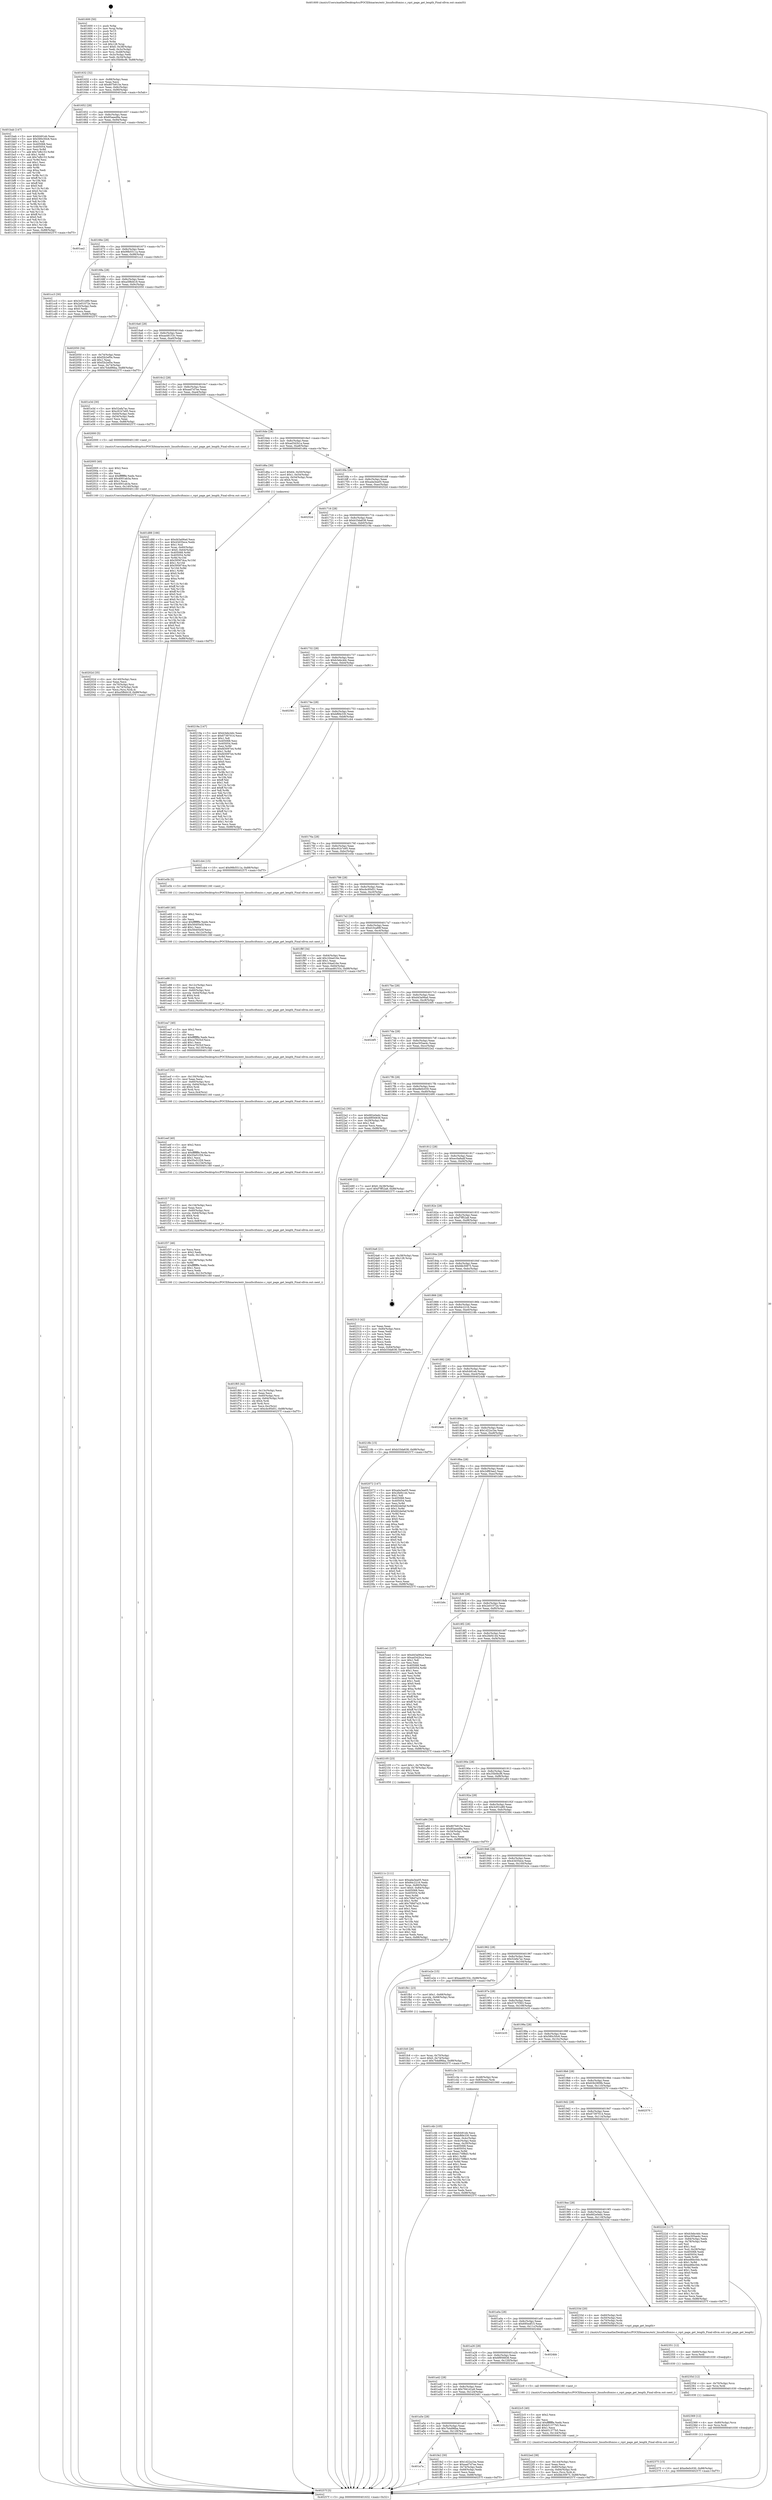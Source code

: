 digraph "0x401600" {
  label = "0x401600 (/mnt/c/Users/mathe/Desktop/tcc/POCII/binaries/extr_linuxfscifsmisc.c_rqst_page_get_length_Final-ollvm.out::main(0))"
  labelloc = "t"
  node[shape=record]

  Entry [label="",width=0.3,height=0.3,shape=circle,fillcolor=black,style=filled]
  "0x401632" [label="{
     0x401632 [32]\l
     | [instrs]\l
     &nbsp;&nbsp;0x401632 \<+6\>: mov -0x88(%rbp),%eax\l
     &nbsp;&nbsp;0x401638 \<+2\>: mov %eax,%ecx\l
     &nbsp;&nbsp;0x40163a \<+6\>: sub $0x807b915e,%ecx\l
     &nbsp;&nbsp;0x401640 \<+6\>: mov %eax,-0x8c(%rbp)\l
     &nbsp;&nbsp;0x401646 \<+6\>: mov %ecx,-0x90(%rbp)\l
     &nbsp;&nbsp;0x40164c \<+6\>: je 0000000000401bab \<main+0x5ab\>\l
  }"]
  "0x401bab" [label="{
     0x401bab [147]\l
     | [instrs]\l
     &nbsp;&nbsp;0x401bab \<+5\>: mov $0xfcb91eb,%eax\l
     &nbsp;&nbsp;0x401bb0 \<+5\>: mov $0x580c50c6,%ecx\l
     &nbsp;&nbsp;0x401bb5 \<+2\>: mov $0x1,%dl\l
     &nbsp;&nbsp;0x401bb7 \<+7\>: mov 0x405068,%esi\l
     &nbsp;&nbsp;0x401bbe \<+7\>: mov 0x405054,%edi\l
     &nbsp;&nbsp;0x401bc5 \<+3\>: mov %esi,%r8d\l
     &nbsp;&nbsp;0x401bc8 \<+7\>: add $0x7efb153,%r8d\l
     &nbsp;&nbsp;0x401bcf \<+4\>: sub $0x1,%r8d\l
     &nbsp;&nbsp;0x401bd3 \<+7\>: sub $0x7efb153,%r8d\l
     &nbsp;&nbsp;0x401bda \<+4\>: imul %r8d,%esi\l
     &nbsp;&nbsp;0x401bde \<+3\>: and $0x1,%esi\l
     &nbsp;&nbsp;0x401be1 \<+3\>: cmp $0x0,%esi\l
     &nbsp;&nbsp;0x401be4 \<+4\>: sete %r9b\l
     &nbsp;&nbsp;0x401be8 \<+3\>: cmp $0xa,%edi\l
     &nbsp;&nbsp;0x401beb \<+4\>: setl %r10b\l
     &nbsp;&nbsp;0x401bef \<+3\>: mov %r9b,%r11b\l
     &nbsp;&nbsp;0x401bf2 \<+4\>: xor $0xff,%r11b\l
     &nbsp;&nbsp;0x401bf6 \<+3\>: mov %r10b,%bl\l
     &nbsp;&nbsp;0x401bf9 \<+3\>: xor $0xff,%bl\l
     &nbsp;&nbsp;0x401bfc \<+3\>: xor $0x0,%dl\l
     &nbsp;&nbsp;0x401bff \<+3\>: mov %r11b,%r14b\l
     &nbsp;&nbsp;0x401c02 \<+4\>: and $0x0,%r14b\l
     &nbsp;&nbsp;0x401c06 \<+3\>: and %dl,%r9b\l
     &nbsp;&nbsp;0x401c09 \<+3\>: mov %bl,%r15b\l
     &nbsp;&nbsp;0x401c0c \<+4\>: and $0x0,%r15b\l
     &nbsp;&nbsp;0x401c10 \<+3\>: and %dl,%r10b\l
     &nbsp;&nbsp;0x401c13 \<+3\>: or %r9b,%r14b\l
     &nbsp;&nbsp;0x401c16 \<+3\>: or %r10b,%r15b\l
     &nbsp;&nbsp;0x401c19 \<+3\>: xor %r15b,%r14b\l
     &nbsp;&nbsp;0x401c1c \<+3\>: or %bl,%r11b\l
     &nbsp;&nbsp;0x401c1f \<+4\>: xor $0xff,%r11b\l
     &nbsp;&nbsp;0x401c23 \<+3\>: or $0x0,%dl\l
     &nbsp;&nbsp;0x401c26 \<+3\>: and %dl,%r11b\l
     &nbsp;&nbsp;0x401c29 \<+3\>: or %r11b,%r14b\l
     &nbsp;&nbsp;0x401c2c \<+4\>: test $0x1,%r14b\l
     &nbsp;&nbsp;0x401c30 \<+3\>: cmovne %ecx,%eax\l
     &nbsp;&nbsp;0x401c33 \<+6\>: mov %eax,-0x88(%rbp)\l
     &nbsp;&nbsp;0x401c39 \<+5\>: jmp 000000000040257f \<main+0xf7f\>\l
  }"]
  "0x401652" [label="{
     0x401652 [28]\l
     | [instrs]\l
     &nbsp;&nbsp;0x401652 \<+5\>: jmp 0000000000401657 \<main+0x57\>\l
     &nbsp;&nbsp;0x401657 \<+6\>: mov -0x8c(%rbp),%eax\l
     &nbsp;&nbsp;0x40165d \<+5\>: sub $0x85aeed9a,%eax\l
     &nbsp;&nbsp;0x401662 \<+6\>: mov %eax,-0x94(%rbp)\l
     &nbsp;&nbsp;0x401668 \<+6\>: je 0000000000401aa2 \<main+0x4a2\>\l
  }"]
  Exit [label="",width=0.3,height=0.3,shape=circle,fillcolor=black,style=filled,peripheries=2]
  "0x401aa2" [label="{
     0x401aa2\l
  }", style=dashed]
  "0x40166e" [label="{
     0x40166e [28]\l
     | [instrs]\l
     &nbsp;&nbsp;0x40166e \<+5\>: jmp 0000000000401673 \<main+0x73\>\l
     &nbsp;&nbsp;0x401673 \<+6\>: mov -0x8c(%rbp),%eax\l
     &nbsp;&nbsp;0x401679 \<+5\>: sub $0x99b5511a,%eax\l
     &nbsp;&nbsp;0x40167e \<+6\>: mov %eax,-0x98(%rbp)\l
     &nbsp;&nbsp;0x401684 \<+6\>: je 0000000000401cc3 \<main+0x6c3\>\l
  }"]
  "0x402375" [label="{
     0x402375 [15]\l
     | [instrs]\l
     &nbsp;&nbsp;0x402375 \<+10\>: movl $0xe9e0c030,-0x88(%rbp)\l
     &nbsp;&nbsp;0x40237f \<+5\>: jmp 000000000040257f \<main+0xf7f\>\l
  }"]
  "0x401cc3" [label="{
     0x401cc3 [30]\l
     | [instrs]\l
     &nbsp;&nbsp;0x401cc3 \<+5\>: mov $0x3cf31e89,%eax\l
     &nbsp;&nbsp;0x401cc8 \<+5\>: mov $0x2e01072e,%ecx\l
     &nbsp;&nbsp;0x401ccd \<+3\>: mov -0x30(%rbp),%edx\l
     &nbsp;&nbsp;0x401cd0 \<+3\>: cmp $0x0,%edx\l
     &nbsp;&nbsp;0x401cd3 \<+3\>: cmove %ecx,%eax\l
     &nbsp;&nbsp;0x401cd6 \<+6\>: mov %eax,-0x88(%rbp)\l
     &nbsp;&nbsp;0x401cdc \<+5\>: jmp 000000000040257f \<main+0xf7f\>\l
  }"]
  "0x40168a" [label="{
     0x40168a [28]\l
     | [instrs]\l
     &nbsp;&nbsp;0x40168a \<+5\>: jmp 000000000040168f \<main+0x8f\>\l
     &nbsp;&nbsp;0x40168f \<+6\>: mov -0x8c(%rbp),%eax\l
     &nbsp;&nbsp;0x401695 \<+5\>: sub $0xa5f8d418,%eax\l
     &nbsp;&nbsp;0x40169a \<+6\>: mov %eax,-0x9c(%rbp)\l
     &nbsp;&nbsp;0x4016a0 \<+6\>: je 0000000000402050 \<main+0xa50\>\l
  }"]
  "0x402369" [label="{
     0x402369 [12]\l
     | [instrs]\l
     &nbsp;&nbsp;0x402369 \<+4\>: mov -0x80(%rbp),%rcx\l
     &nbsp;&nbsp;0x40236d \<+3\>: mov %rcx,%rdi\l
     &nbsp;&nbsp;0x402370 \<+5\>: call 0000000000401030 \<free@plt\>\l
     | [calls]\l
     &nbsp;&nbsp;0x401030 \{1\} (unknown)\l
  }"]
  "0x402050" [label="{
     0x402050 [34]\l
     | [instrs]\l
     &nbsp;&nbsp;0x402050 \<+3\>: mov -0x74(%rbp),%eax\l
     &nbsp;&nbsp;0x402053 \<+5\>: sub $0xf2b2ef5e,%eax\l
     &nbsp;&nbsp;0x402058 \<+3\>: add $0x1,%eax\l
     &nbsp;&nbsp;0x40205b \<+5\>: add $0xf2b2ef5e,%eax\l
     &nbsp;&nbsp;0x402060 \<+3\>: mov %eax,-0x74(%rbp)\l
     &nbsp;&nbsp;0x402063 \<+10\>: movl $0x7b4d96ba,-0x88(%rbp)\l
     &nbsp;&nbsp;0x40206d \<+5\>: jmp 000000000040257f \<main+0xf7f\>\l
  }"]
  "0x4016a6" [label="{
     0x4016a6 [28]\l
     | [instrs]\l
     &nbsp;&nbsp;0x4016a6 \<+5\>: jmp 00000000004016ab \<main+0xab\>\l
     &nbsp;&nbsp;0x4016ab \<+6\>: mov -0x8c(%rbp),%eax\l
     &nbsp;&nbsp;0x4016b1 \<+5\>: sub $0xaa48153c,%eax\l
     &nbsp;&nbsp;0x4016b6 \<+6\>: mov %eax,-0xa0(%rbp)\l
     &nbsp;&nbsp;0x4016bc \<+6\>: je 0000000000401e3d \<main+0x83d\>\l
  }"]
  "0x40235d" [label="{
     0x40235d [12]\l
     | [instrs]\l
     &nbsp;&nbsp;0x40235d \<+4\>: mov -0x70(%rbp),%rcx\l
     &nbsp;&nbsp;0x402361 \<+3\>: mov %rcx,%rdi\l
     &nbsp;&nbsp;0x402364 \<+5\>: call 0000000000401030 \<free@plt\>\l
     | [calls]\l
     &nbsp;&nbsp;0x401030 \{1\} (unknown)\l
  }"]
  "0x401e3d" [label="{
     0x401e3d [30]\l
     | [instrs]\l
     &nbsp;&nbsp;0x401e3d \<+5\>: mov $0x52efa7ac,%eax\l
     &nbsp;&nbsp;0x401e42 \<+5\>: mov $0xc91b7e95,%ecx\l
     &nbsp;&nbsp;0x401e47 \<+3\>: mov -0x64(%rbp),%edx\l
     &nbsp;&nbsp;0x401e4a \<+3\>: cmp -0x54(%rbp),%edx\l
     &nbsp;&nbsp;0x401e4d \<+3\>: cmovl %ecx,%eax\l
     &nbsp;&nbsp;0x401e50 \<+6\>: mov %eax,-0x88(%rbp)\l
     &nbsp;&nbsp;0x401e56 \<+5\>: jmp 000000000040257f \<main+0xf7f\>\l
  }"]
  "0x4016c2" [label="{
     0x4016c2 [28]\l
     | [instrs]\l
     &nbsp;&nbsp;0x4016c2 \<+5\>: jmp 00000000004016c7 \<main+0xc7\>\l
     &nbsp;&nbsp;0x4016c7 \<+6\>: mov -0x8c(%rbp),%eax\l
     &nbsp;&nbsp;0x4016cd \<+5\>: sub $0xaad7d7ee,%eax\l
     &nbsp;&nbsp;0x4016d2 \<+6\>: mov %eax,-0xa4(%rbp)\l
     &nbsp;&nbsp;0x4016d8 \<+6\>: je 0000000000402000 \<main+0xa00\>\l
  }"]
  "0x402351" [label="{
     0x402351 [12]\l
     | [instrs]\l
     &nbsp;&nbsp;0x402351 \<+4\>: mov -0x60(%rbp),%rcx\l
     &nbsp;&nbsp;0x402355 \<+3\>: mov %rcx,%rdi\l
     &nbsp;&nbsp;0x402358 \<+5\>: call 0000000000401030 \<free@plt\>\l
     | [calls]\l
     &nbsp;&nbsp;0x401030 \{1\} (unknown)\l
  }"]
  "0x402000" [label="{
     0x402000 [5]\l
     | [instrs]\l
     &nbsp;&nbsp;0x402000 \<+5\>: call 0000000000401160 \<next_i\>\l
     | [calls]\l
     &nbsp;&nbsp;0x401160 \{1\} (/mnt/c/Users/mathe/Desktop/tcc/POCII/binaries/extr_linuxfscifsmisc.c_rqst_page_get_length_Final-ollvm.out::next_i)\l
  }"]
  "0x4016de" [label="{
     0x4016de [28]\l
     | [instrs]\l
     &nbsp;&nbsp;0x4016de \<+5\>: jmp 00000000004016e3 \<main+0xe3\>\l
     &nbsp;&nbsp;0x4016e3 \<+6\>: mov -0x8c(%rbp),%eax\l
     &nbsp;&nbsp;0x4016e9 \<+5\>: sub $0xad342b1a,%eax\l
     &nbsp;&nbsp;0x4016ee \<+6\>: mov %eax,-0xa8(%rbp)\l
     &nbsp;&nbsp;0x4016f4 \<+6\>: je 0000000000401d6a \<main+0x76a\>\l
  }"]
  "0x4022ed" [label="{
     0x4022ed [38]\l
     | [instrs]\l
     &nbsp;&nbsp;0x4022ed \<+6\>: mov -0x144(%rbp),%ecx\l
     &nbsp;&nbsp;0x4022f3 \<+3\>: imul %eax,%ecx\l
     &nbsp;&nbsp;0x4022f6 \<+4\>: mov -0x80(%rbp),%rsi\l
     &nbsp;&nbsp;0x4022fa \<+7\>: movslq -0x84(%rbp),%rdi\l
     &nbsp;&nbsp;0x402301 \<+3\>: mov %ecx,(%rsi,%rdi,4)\l
     &nbsp;&nbsp;0x402304 \<+10\>: movl $0xfdb30875,-0x88(%rbp)\l
     &nbsp;&nbsp;0x40230e \<+5\>: jmp 000000000040257f \<main+0xf7f\>\l
  }"]
  "0x401d6a" [label="{
     0x401d6a [30]\l
     | [instrs]\l
     &nbsp;&nbsp;0x401d6a \<+7\>: movl $0x64,-0x50(%rbp)\l
     &nbsp;&nbsp;0x401d71 \<+7\>: movl $0x1,-0x54(%rbp)\l
     &nbsp;&nbsp;0x401d78 \<+4\>: movslq -0x54(%rbp),%rax\l
     &nbsp;&nbsp;0x401d7c \<+4\>: shl $0x4,%rax\l
     &nbsp;&nbsp;0x401d80 \<+3\>: mov %rax,%rdi\l
     &nbsp;&nbsp;0x401d83 \<+5\>: call 0000000000401050 \<malloc@plt\>\l
     | [calls]\l
     &nbsp;&nbsp;0x401050 \{1\} (unknown)\l
  }"]
  "0x4016fa" [label="{
     0x4016fa [28]\l
     | [instrs]\l
     &nbsp;&nbsp;0x4016fa \<+5\>: jmp 00000000004016ff \<main+0xff\>\l
     &nbsp;&nbsp;0x4016ff \<+6\>: mov -0x8c(%rbp),%eax\l
     &nbsp;&nbsp;0x401705 \<+5\>: sub $0xada3ea05,%eax\l
     &nbsp;&nbsp;0x40170a \<+6\>: mov %eax,-0xac(%rbp)\l
     &nbsp;&nbsp;0x401710 \<+6\>: je 000000000040252d \<main+0xf2d\>\l
  }"]
  "0x4022c5" [label="{
     0x4022c5 [40]\l
     | [instrs]\l
     &nbsp;&nbsp;0x4022c5 \<+5\>: mov $0x2,%ecx\l
     &nbsp;&nbsp;0x4022ca \<+1\>: cltd\l
     &nbsp;&nbsp;0x4022cb \<+2\>: idiv %ecx\l
     &nbsp;&nbsp;0x4022cd \<+6\>: imul $0xfffffffe,%edx,%ecx\l
     &nbsp;&nbsp;0x4022d3 \<+6\>: add $0xb51377b5,%ecx\l
     &nbsp;&nbsp;0x4022d9 \<+3\>: add $0x1,%ecx\l
     &nbsp;&nbsp;0x4022dc \<+6\>: sub $0xb51377b5,%ecx\l
     &nbsp;&nbsp;0x4022e2 \<+6\>: mov %ecx,-0x144(%rbp)\l
     &nbsp;&nbsp;0x4022e8 \<+5\>: call 0000000000401160 \<next_i\>\l
     | [calls]\l
     &nbsp;&nbsp;0x401160 \{1\} (/mnt/c/Users/mathe/Desktop/tcc/POCII/binaries/extr_linuxfscifsmisc.c_rqst_page_get_length_Final-ollvm.out::next_i)\l
  }"]
  "0x40252d" [label="{
     0x40252d\l
  }", style=dashed]
  "0x401716" [label="{
     0x401716 [28]\l
     | [instrs]\l
     &nbsp;&nbsp;0x401716 \<+5\>: jmp 000000000040171b \<main+0x11b\>\l
     &nbsp;&nbsp;0x40171b \<+6\>: mov -0x8c(%rbp),%eax\l
     &nbsp;&nbsp;0x401721 \<+5\>: sub $0xb33da638,%eax\l
     &nbsp;&nbsp;0x401726 \<+6\>: mov %eax,-0xb0(%rbp)\l
     &nbsp;&nbsp;0x40172c \<+6\>: je 000000000040219a \<main+0xb9a\>\l
  }"]
  "0x40211c" [label="{
     0x40211c [111]\l
     | [instrs]\l
     &nbsp;&nbsp;0x40211c \<+5\>: mov $0xada3ea05,%ecx\l
     &nbsp;&nbsp;0x402121 \<+5\>: mov $0x84c2216,%edx\l
     &nbsp;&nbsp;0x402126 \<+4\>: mov %rax,-0x80(%rbp)\l
     &nbsp;&nbsp;0x40212a \<+10\>: movl $0x0,-0x84(%rbp)\l
     &nbsp;&nbsp;0x402134 \<+7\>: mov 0x405068,%esi\l
     &nbsp;&nbsp;0x40213b \<+8\>: mov 0x405054,%r8d\l
     &nbsp;&nbsp;0x402143 \<+3\>: mov %esi,%r9d\l
     &nbsp;&nbsp;0x402146 \<+7\>: sub $0x768d7a25,%r9d\l
     &nbsp;&nbsp;0x40214d \<+4\>: sub $0x1,%r9d\l
     &nbsp;&nbsp;0x402151 \<+7\>: add $0x768d7a25,%r9d\l
     &nbsp;&nbsp;0x402158 \<+4\>: imul %r9d,%esi\l
     &nbsp;&nbsp;0x40215c \<+3\>: and $0x1,%esi\l
     &nbsp;&nbsp;0x40215f \<+3\>: cmp $0x0,%esi\l
     &nbsp;&nbsp;0x402162 \<+4\>: sete %r10b\l
     &nbsp;&nbsp;0x402166 \<+4\>: cmp $0xa,%r8d\l
     &nbsp;&nbsp;0x40216a \<+4\>: setl %r11b\l
     &nbsp;&nbsp;0x40216e \<+3\>: mov %r10b,%bl\l
     &nbsp;&nbsp;0x402171 \<+3\>: and %r11b,%bl\l
     &nbsp;&nbsp;0x402174 \<+3\>: xor %r11b,%r10b\l
     &nbsp;&nbsp;0x402177 \<+3\>: or %r10b,%bl\l
     &nbsp;&nbsp;0x40217a \<+3\>: test $0x1,%bl\l
     &nbsp;&nbsp;0x40217d \<+3\>: cmovne %edx,%ecx\l
     &nbsp;&nbsp;0x402180 \<+6\>: mov %ecx,-0x88(%rbp)\l
     &nbsp;&nbsp;0x402186 \<+5\>: jmp 000000000040257f \<main+0xf7f\>\l
  }"]
  "0x40219a" [label="{
     0x40219a [147]\l
     | [instrs]\l
     &nbsp;&nbsp;0x40219a \<+5\>: mov $0xb3ebc4dc,%eax\l
     &nbsp;&nbsp;0x40219f \<+5\>: mov $0x67397014,%ecx\l
     &nbsp;&nbsp;0x4021a4 \<+2\>: mov $0x1,%dl\l
     &nbsp;&nbsp;0x4021a6 \<+7\>: mov 0x405068,%esi\l
     &nbsp;&nbsp;0x4021ad \<+7\>: mov 0x405054,%edi\l
     &nbsp;&nbsp;0x4021b4 \<+3\>: mov %esi,%r8d\l
     &nbsp;&nbsp;0x4021b7 \<+7\>: sub $0xfd3097e4,%r8d\l
     &nbsp;&nbsp;0x4021be \<+4\>: sub $0x1,%r8d\l
     &nbsp;&nbsp;0x4021c2 \<+7\>: add $0xfd3097e4,%r8d\l
     &nbsp;&nbsp;0x4021c9 \<+4\>: imul %r8d,%esi\l
     &nbsp;&nbsp;0x4021cd \<+3\>: and $0x1,%esi\l
     &nbsp;&nbsp;0x4021d0 \<+3\>: cmp $0x0,%esi\l
     &nbsp;&nbsp;0x4021d3 \<+4\>: sete %r9b\l
     &nbsp;&nbsp;0x4021d7 \<+3\>: cmp $0xa,%edi\l
     &nbsp;&nbsp;0x4021da \<+4\>: setl %r10b\l
     &nbsp;&nbsp;0x4021de \<+3\>: mov %r9b,%r11b\l
     &nbsp;&nbsp;0x4021e1 \<+4\>: xor $0xff,%r11b\l
     &nbsp;&nbsp;0x4021e5 \<+3\>: mov %r10b,%bl\l
     &nbsp;&nbsp;0x4021e8 \<+3\>: xor $0xff,%bl\l
     &nbsp;&nbsp;0x4021eb \<+3\>: xor $0x1,%dl\l
     &nbsp;&nbsp;0x4021ee \<+3\>: mov %r11b,%r14b\l
     &nbsp;&nbsp;0x4021f1 \<+4\>: and $0xff,%r14b\l
     &nbsp;&nbsp;0x4021f5 \<+3\>: and %dl,%r9b\l
     &nbsp;&nbsp;0x4021f8 \<+3\>: mov %bl,%r15b\l
     &nbsp;&nbsp;0x4021fb \<+4\>: and $0xff,%r15b\l
     &nbsp;&nbsp;0x4021ff \<+3\>: and %dl,%r10b\l
     &nbsp;&nbsp;0x402202 \<+3\>: or %r9b,%r14b\l
     &nbsp;&nbsp;0x402205 \<+3\>: or %r10b,%r15b\l
     &nbsp;&nbsp;0x402208 \<+3\>: xor %r15b,%r14b\l
     &nbsp;&nbsp;0x40220b \<+3\>: or %bl,%r11b\l
     &nbsp;&nbsp;0x40220e \<+4\>: xor $0xff,%r11b\l
     &nbsp;&nbsp;0x402212 \<+3\>: or $0x1,%dl\l
     &nbsp;&nbsp;0x402215 \<+3\>: and %dl,%r11b\l
     &nbsp;&nbsp;0x402218 \<+3\>: or %r11b,%r14b\l
     &nbsp;&nbsp;0x40221b \<+4\>: test $0x1,%r14b\l
     &nbsp;&nbsp;0x40221f \<+3\>: cmovne %ecx,%eax\l
     &nbsp;&nbsp;0x402222 \<+6\>: mov %eax,-0x88(%rbp)\l
     &nbsp;&nbsp;0x402228 \<+5\>: jmp 000000000040257f \<main+0xf7f\>\l
  }"]
  "0x401732" [label="{
     0x401732 [28]\l
     | [instrs]\l
     &nbsp;&nbsp;0x401732 \<+5\>: jmp 0000000000401737 \<main+0x137\>\l
     &nbsp;&nbsp;0x401737 \<+6\>: mov -0x8c(%rbp),%eax\l
     &nbsp;&nbsp;0x40173d \<+5\>: sub $0xb3ebc4dc,%eax\l
     &nbsp;&nbsp;0x401742 \<+6\>: mov %eax,-0xb4(%rbp)\l
     &nbsp;&nbsp;0x401748 \<+6\>: je 0000000000402561 \<main+0xf61\>\l
  }"]
  "0x40202d" [label="{
     0x40202d [35]\l
     | [instrs]\l
     &nbsp;&nbsp;0x40202d \<+6\>: mov -0x140(%rbp),%ecx\l
     &nbsp;&nbsp;0x402033 \<+3\>: imul %eax,%ecx\l
     &nbsp;&nbsp;0x402036 \<+4\>: mov -0x70(%rbp),%rsi\l
     &nbsp;&nbsp;0x40203a \<+4\>: movslq -0x74(%rbp),%rdi\l
     &nbsp;&nbsp;0x40203e \<+3\>: mov %ecx,(%rsi,%rdi,4)\l
     &nbsp;&nbsp;0x402041 \<+10\>: movl $0xa5f8d418,-0x88(%rbp)\l
     &nbsp;&nbsp;0x40204b \<+5\>: jmp 000000000040257f \<main+0xf7f\>\l
  }"]
  "0x402561" [label="{
     0x402561\l
  }", style=dashed]
  "0x40174e" [label="{
     0x40174e [28]\l
     | [instrs]\l
     &nbsp;&nbsp;0x40174e \<+5\>: jmp 0000000000401753 \<main+0x153\>\l
     &nbsp;&nbsp;0x401753 \<+6\>: mov -0x8c(%rbp),%eax\l
     &nbsp;&nbsp;0x401759 \<+5\>: sub $0xbf6fe330,%eax\l
     &nbsp;&nbsp;0x40175e \<+6\>: mov %eax,-0xb8(%rbp)\l
     &nbsp;&nbsp;0x401764 \<+6\>: je 0000000000401cb4 \<main+0x6b4\>\l
  }"]
  "0x402005" [label="{
     0x402005 [40]\l
     | [instrs]\l
     &nbsp;&nbsp;0x402005 \<+5\>: mov $0x2,%ecx\l
     &nbsp;&nbsp;0x40200a \<+1\>: cltd\l
     &nbsp;&nbsp;0x40200b \<+2\>: idiv %ecx\l
     &nbsp;&nbsp;0x40200d \<+6\>: imul $0xfffffffe,%edx,%ecx\l
     &nbsp;&nbsp;0x402013 \<+6\>: add $0x4001ab3a,%ecx\l
     &nbsp;&nbsp;0x402019 \<+3\>: add $0x1,%ecx\l
     &nbsp;&nbsp;0x40201c \<+6\>: sub $0x4001ab3a,%ecx\l
     &nbsp;&nbsp;0x402022 \<+6\>: mov %ecx,-0x140(%rbp)\l
     &nbsp;&nbsp;0x402028 \<+5\>: call 0000000000401160 \<next_i\>\l
     | [calls]\l
     &nbsp;&nbsp;0x401160 \{1\} (/mnt/c/Users/mathe/Desktop/tcc/POCII/binaries/extr_linuxfscifsmisc.c_rqst_page_get_length_Final-ollvm.out::next_i)\l
  }"]
  "0x401cb4" [label="{
     0x401cb4 [15]\l
     | [instrs]\l
     &nbsp;&nbsp;0x401cb4 \<+10\>: movl $0x99b5511a,-0x88(%rbp)\l
     &nbsp;&nbsp;0x401cbe \<+5\>: jmp 000000000040257f \<main+0xf7f\>\l
  }"]
  "0x40176a" [label="{
     0x40176a [28]\l
     | [instrs]\l
     &nbsp;&nbsp;0x40176a \<+5\>: jmp 000000000040176f \<main+0x16f\>\l
     &nbsp;&nbsp;0x40176f \<+6\>: mov -0x8c(%rbp),%eax\l
     &nbsp;&nbsp;0x401775 \<+5\>: sub $0xc91b7e95,%eax\l
     &nbsp;&nbsp;0x40177a \<+6\>: mov %eax,-0xbc(%rbp)\l
     &nbsp;&nbsp;0x401780 \<+6\>: je 0000000000401e5b \<main+0x85b\>\l
  }"]
  "0x401a7a" [label="{
     0x401a7a\l
  }", style=dashed]
  "0x401e5b" [label="{
     0x401e5b [5]\l
     | [instrs]\l
     &nbsp;&nbsp;0x401e5b \<+5\>: call 0000000000401160 \<next_i\>\l
     | [calls]\l
     &nbsp;&nbsp;0x401160 \{1\} (/mnt/c/Users/mathe/Desktop/tcc/POCII/binaries/extr_linuxfscifsmisc.c_rqst_page_get_length_Final-ollvm.out::next_i)\l
  }"]
  "0x401786" [label="{
     0x401786 [28]\l
     | [instrs]\l
     &nbsp;&nbsp;0x401786 \<+5\>: jmp 000000000040178b \<main+0x18b\>\l
     &nbsp;&nbsp;0x40178b \<+6\>: mov -0x8c(%rbp),%eax\l
     &nbsp;&nbsp;0x401791 \<+5\>: sub $0xcbc95d51,%eax\l
     &nbsp;&nbsp;0x401796 \<+6\>: mov %eax,-0xc0(%rbp)\l
     &nbsp;&nbsp;0x40179c \<+6\>: je 0000000000401f8f \<main+0x98f\>\l
  }"]
  "0x401fe2" [label="{
     0x401fe2 [30]\l
     | [instrs]\l
     &nbsp;&nbsp;0x401fe2 \<+5\>: mov $0x1d22a1ba,%eax\l
     &nbsp;&nbsp;0x401fe7 \<+5\>: mov $0xaad7d7ee,%ecx\l
     &nbsp;&nbsp;0x401fec \<+3\>: mov -0x74(%rbp),%edx\l
     &nbsp;&nbsp;0x401fef \<+3\>: cmp -0x68(%rbp),%edx\l
     &nbsp;&nbsp;0x401ff2 \<+3\>: cmovl %ecx,%eax\l
     &nbsp;&nbsp;0x401ff5 \<+6\>: mov %eax,-0x88(%rbp)\l
     &nbsp;&nbsp;0x401ffb \<+5\>: jmp 000000000040257f \<main+0xf7f\>\l
  }"]
  "0x401f8f" [label="{
     0x401f8f [34]\l
     | [instrs]\l
     &nbsp;&nbsp;0x401f8f \<+3\>: mov -0x64(%rbp),%eax\l
     &nbsp;&nbsp;0x401f92 \<+5\>: add $0x164ad16e,%eax\l
     &nbsp;&nbsp;0x401f97 \<+3\>: add $0x1,%eax\l
     &nbsp;&nbsp;0x401f9a \<+5\>: sub $0x164ad16e,%eax\l
     &nbsp;&nbsp;0x401f9f \<+3\>: mov %eax,-0x64(%rbp)\l
     &nbsp;&nbsp;0x401fa2 \<+10\>: movl $0xaa48153c,-0x88(%rbp)\l
     &nbsp;&nbsp;0x401fac \<+5\>: jmp 000000000040257f \<main+0xf7f\>\l
  }"]
  "0x4017a2" [label="{
     0x4017a2 [28]\l
     | [instrs]\l
     &nbsp;&nbsp;0x4017a2 \<+5\>: jmp 00000000004017a7 \<main+0x1a7\>\l
     &nbsp;&nbsp;0x4017a7 \<+6\>: mov -0x8c(%rbp),%eax\l
     &nbsp;&nbsp;0x4017ad \<+5\>: sub $0xd1fca89f,%eax\l
     &nbsp;&nbsp;0x4017b2 \<+6\>: mov %eax,-0xc4(%rbp)\l
     &nbsp;&nbsp;0x4017b8 \<+6\>: je 0000000000402393 \<main+0xd93\>\l
  }"]
  "0x401a5e" [label="{
     0x401a5e [28]\l
     | [instrs]\l
     &nbsp;&nbsp;0x401a5e \<+5\>: jmp 0000000000401a63 \<main+0x463\>\l
     &nbsp;&nbsp;0x401a63 \<+6\>: mov -0x8c(%rbp),%eax\l
     &nbsp;&nbsp;0x401a69 \<+5\>: sub $0x7b4d96ba,%eax\l
     &nbsp;&nbsp;0x401a6e \<+6\>: mov %eax,-0x128(%rbp)\l
     &nbsp;&nbsp;0x401a74 \<+6\>: je 0000000000401fe2 \<main+0x9e2\>\l
  }"]
  "0x402393" [label="{
     0x402393\l
  }", style=dashed]
  "0x4017be" [label="{
     0x4017be [28]\l
     | [instrs]\l
     &nbsp;&nbsp;0x4017be \<+5\>: jmp 00000000004017c3 \<main+0x1c3\>\l
     &nbsp;&nbsp;0x4017c3 \<+6\>: mov -0x8c(%rbp),%eax\l
     &nbsp;&nbsp;0x4017c9 \<+5\>: sub $0xd43a06ad,%eax\l
     &nbsp;&nbsp;0x4017ce \<+6\>: mov %eax,-0xc8(%rbp)\l
     &nbsp;&nbsp;0x4017d4 \<+6\>: je 00000000004024f5 \<main+0xef5\>\l
  }"]
  "0x402481" [label="{
     0x402481\l
  }", style=dashed]
  "0x4024f5" [label="{
     0x4024f5\l
  }", style=dashed]
  "0x4017da" [label="{
     0x4017da [28]\l
     | [instrs]\l
     &nbsp;&nbsp;0x4017da \<+5\>: jmp 00000000004017df \<main+0x1df\>\l
     &nbsp;&nbsp;0x4017df \<+6\>: mov -0x8c(%rbp),%eax\l
     &nbsp;&nbsp;0x4017e5 \<+5\>: sub $0xe305ae4c,%eax\l
     &nbsp;&nbsp;0x4017ea \<+6\>: mov %eax,-0xcc(%rbp)\l
     &nbsp;&nbsp;0x4017f0 \<+6\>: je 00000000004022a2 \<main+0xca2\>\l
  }"]
  "0x401a42" [label="{
     0x401a42 [28]\l
     | [instrs]\l
     &nbsp;&nbsp;0x401a42 \<+5\>: jmp 0000000000401a47 \<main+0x447\>\l
     &nbsp;&nbsp;0x401a47 \<+6\>: mov -0x8c(%rbp),%eax\l
     &nbsp;&nbsp;0x401a4d \<+5\>: sub $0x7941d1a9,%eax\l
     &nbsp;&nbsp;0x401a52 \<+6\>: mov %eax,-0x124(%rbp)\l
     &nbsp;&nbsp;0x401a58 \<+6\>: je 0000000000402481 \<main+0xe81\>\l
  }"]
  "0x4022a2" [label="{
     0x4022a2 [30]\l
     | [instrs]\l
     &nbsp;&nbsp;0x4022a2 \<+5\>: mov $0x682e0edc,%eax\l
     &nbsp;&nbsp;0x4022a7 \<+5\>: mov $0x6f956838,%ecx\l
     &nbsp;&nbsp;0x4022ac \<+3\>: mov -0x29(%rbp),%dl\l
     &nbsp;&nbsp;0x4022af \<+3\>: test $0x1,%dl\l
     &nbsp;&nbsp;0x4022b2 \<+3\>: cmovne %ecx,%eax\l
     &nbsp;&nbsp;0x4022b5 \<+6\>: mov %eax,-0x88(%rbp)\l
     &nbsp;&nbsp;0x4022bb \<+5\>: jmp 000000000040257f \<main+0xf7f\>\l
  }"]
  "0x4017f6" [label="{
     0x4017f6 [28]\l
     | [instrs]\l
     &nbsp;&nbsp;0x4017f6 \<+5\>: jmp 00000000004017fb \<main+0x1fb\>\l
     &nbsp;&nbsp;0x4017fb \<+6\>: mov -0x8c(%rbp),%eax\l
     &nbsp;&nbsp;0x401801 \<+5\>: sub $0xe9e0c030,%eax\l
     &nbsp;&nbsp;0x401806 \<+6\>: mov %eax,-0xd0(%rbp)\l
     &nbsp;&nbsp;0x40180c \<+6\>: je 0000000000402490 \<main+0xe90\>\l
  }"]
  "0x4022c0" [label="{
     0x4022c0 [5]\l
     | [instrs]\l
     &nbsp;&nbsp;0x4022c0 \<+5\>: call 0000000000401160 \<next_i\>\l
     | [calls]\l
     &nbsp;&nbsp;0x401160 \{1\} (/mnt/c/Users/mathe/Desktop/tcc/POCII/binaries/extr_linuxfscifsmisc.c_rqst_page_get_length_Final-ollvm.out::next_i)\l
  }"]
  "0x402490" [label="{
     0x402490 [22]\l
     | [instrs]\l
     &nbsp;&nbsp;0x402490 \<+7\>: movl $0x0,-0x38(%rbp)\l
     &nbsp;&nbsp;0x402497 \<+10\>: movl $0xf7ff52a8,-0x88(%rbp)\l
     &nbsp;&nbsp;0x4024a1 \<+5\>: jmp 000000000040257f \<main+0xf7f\>\l
  }"]
  "0x401812" [label="{
     0x401812 [28]\l
     | [instrs]\l
     &nbsp;&nbsp;0x401812 \<+5\>: jmp 0000000000401817 \<main+0x217\>\l
     &nbsp;&nbsp;0x401817 \<+6\>: mov -0x8c(%rbp),%eax\l
     &nbsp;&nbsp;0x40181d \<+5\>: sub $0xec0a8adf,%eax\l
     &nbsp;&nbsp;0x401822 \<+6\>: mov %eax,-0xd4(%rbp)\l
     &nbsp;&nbsp;0x401828 \<+6\>: je 00000000004023e9 \<main+0xde9\>\l
  }"]
  "0x401a26" [label="{
     0x401a26 [28]\l
     | [instrs]\l
     &nbsp;&nbsp;0x401a26 \<+5\>: jmp 0000000000401a2b \<main+0x42b\>\l
     &nbsp;&nbsp;0x401a2b \<+6\>: mov -0x8c(%rbp),%eax\l
     &nbsp;&nbsp;0x401a31 \<+5\>: sub $0x6f956838,%eax\l
     &nbsp;&nbsp;0x401a36 \<+6\>: mov %eax,-0x120(%rbp)\l
     &nbsp;&nbsp;0x401a3c \<+6\>: je 00000000004022c0 \<main+0xcc0\>\l
  }"]
  "0x4023e9" [label="{
     0x4023e9\l
  }", style=dashed]
  "0x40182e" [label="{
     0x40182e [28]\l
     | [instrs]\l
     &nbsp;&nbsp;0x40182e \<+5\>: jmp 0000000000401833 \<main+0x233\>\l
     &nbsp;&nbsp;0x401833 \<+6\>: mov -0x8c(%rbp),%eax\l
     &nbsp;&nbsp;0x401839 \<+5\>: sub $0xf7ff52a8,%eax\l
     &nbsp;&nbsp;0x40183e \<+6\>: mov %eax,-0xd8(%rbp)\l
     &nbsp;&nbsp;0x401844 \<+6\>: je 00000000004024a6 \<main+0xea6\>\l
  }"]
  "0x4024bb" [label="{
     0x4024bb\l
  }", style=dashed]
  "0x4024a6" [label="{
     0x4024a6 [21]\l
     | [instrs]\l
     &nbsp;&nbsp;0x4024a6 \<+3\>: mov -0x38(%rbp),%eax\l
     &nbsp;&nbsp;0x4024a9 \<+7\>: add $0x128,%rsp\l
     &nbsp;&nbsp;0x4024b0 \<+1\>: pop %rbx\l
     &nbsp;&nbsp;0x4024b1 \<+2\>: pop %r12\l
     &nbsp;&nbsp;0x4024b3 \<+2\>: pop %r13\l
     &nbsp;&nbsp;0x4024b5 \<+2\>: pop %r14\l
     &nbsp;&nbsp;0x4024b7 \<+2\>: pop %r15\l
     &nbsp;&nbsp;0x4024b9 \<+1\>: pop %rbp\l
     &nbsp;&nbsp;0x4024ba \<+1\>: ret\l
  }"]
  "0x40184a" [label="{
     0x40184a [28]\l
     | [instrs]\l
     &nbsp;&nbsp;0x40184a \<+5\>: jmp 000000000040184f \<main+0x24f\>\l
     &nbsp;&nbsp;0x40184f \<+6\>: mov -0x8c(%rbp),%eax\l
     &nbsp;&nbsp;0x401855 \<+5\>: sub $0xfdb30875,%eax\l
     &nbsp;&nbsp;0x40185a \<+6\>: mov %eax,-0xdc(%rbp)\l
     &nbsp;&nbsp;0x401860 \<+6\>: je 0000000000402313 \<main+0xd13\>\l
  }"]
  "0x401a0a" [label="{
     0x401a0a [28]\l
     | [instrs]\l
     &nbsp;&nbsp;0x401a0a \<+5\>: jmp 0000000000401a0f \<main+0x40f\>\l
     &nbsp;&nbsp;0x401a0f \<+6\>: mov -0x8c(%rbp),%eax\l
     &nbsp;&nbsp;0x401a15 \<+5\>: sub $0x695edf15,%eax\l
     &nbsp;&nbsp;0x401a1a \<+6\>: mov %eax,-0x11c(%rbp)\l
     &nbsp;&nbsp;0x401a20 \<+6\>: je 00000000004024bb \<main+0xebb\>\l
  }"]
  "0x402313" [label="{
     0x402313 [42]\l
     | [instrs]\l
     &nbsp;&nbsp;0x402313 \<+2\>: xor %eax,%eax\l
     &nbsp;&nbsp;0x402315 \<+6\>: mov -0x84(%rbp),%ecx\l
     &nbsp;&nbsp;0x40231b \<+2\>: mov %eax,%edx\l
     &nbsp;&nbsp;0x40231d \<+2\>: sub %ecx,%edx\l
     &nbsp;&nbsp;0x40231f \<+2\>: mov %eax,%ecx\l
     &nbsp;&nbsp;0x402321 \<+3\>: sub $0x1,%ecx\l
     &nbsp;&nbsp;0x402324 \<+2\>: add %ecx,%edx\l
     &nbsp;&nbsp;0x402326 \<+2\>: sub %edx,%eax\l
     &nbsp;&nbsp;0x402328 \<+6\>: mov %eax,-0x84(%rbp)\l
     &nbsp;&nbsp;0x40232e \<+10\>: movl $0xb33da638,-0x88(%rbp)\l
     &nbsp;&nbsp;0x402338 \<+5\>: jmp 000000000040257f \<main+0xf7f\>\l
  }"]
  "0x401866" [label="{
     0x401866 [28]\l
     | [instrs]\l
     &nbsp;&nbsp;0x401866 \<+5\>: jmp 000000000040186b \<main+0x26b\>\l
     &nbsp;&nbsp;0x40186b \<+6\>: mov -0x8c(%rbp),%eax\l
     &nbsp;&nbsp;0x401871 \<+5\>: sub $0x84c2216,%eax\l
     &nbsp;&nbsp;0x401876 \<+6\>: mov %eax,-0xe0(%rbp)\l
     &nbsp;&nbsp;0x40187c \<+6\>: je 000000000040218b \<main+0xb8b\>\l
  }"]
  "0x40233d" [label="{
     0x40233d [20]\l
     | [instrs]\l
     &nbsp;&nbsp;0x40233d \<+4\>: mov -0x60(%rbp),%rdi\l
     &nbsp;&nbsp;0x402341 \<+3\>: mov -0x50(%rbp),%esi\l
     &nbsp;&nbsp;0x402344 \<+4\>: mov -0x70(%rbp),%rdx\l
     &nbsp;&nbsp;0x402348 \<+4\>: mov -0x80(%rbp),%rcx\l
     &nbsp;&nbsp;0x40234c \<+5\>: call 0000000000401240 \<rqst_page_get_length\>\l
     | [calls]\l
     &nbsp;&nbsp;0x401240 \{1\} (/mnt/c/Users/mathe/Desktop/tcc/POCII/binaries/extr_linuxfscifsmisc.c_rqst_page_get_length_Final-ollvm.out::rqst_page_get_length)\l
  }"]
  "0x40218b" [label="{
     0x40218b [15]\l
     | [instrs]\l
     &nbsp;&nbsp;0x40218b \<+10\>: movl $0xb33da638,-0x88(%rbp)\l
     &nbsp;&nbsp;0x402195 \<+5\>: jmp 000000000040257f \<main+0xf7f\>\l
  }"]
  "0x401882" [label="{
     0x401882 [28]\l
     | [instrs]\l
     &nbsp;&nbsp;0x401882 \<+5\>: jmp 0000000000401887 \<main+0x287\>\l
     &nbsp;&nbsp;0x401887 \<+6\>: mov -0x8c(%rbp),%eax\l
     &nbsp;&nbsp;0x40188d \<+5\>: sub $0xfcb91eb,%eax\l
     &nbsp;&nbsp;0x401892 \<+6\>: mov %eax,-0xe4(%rbp)\l
     &nbsp;&nbsp;0x401898 \<+6\>: je 00000000004024d6 \<main+0xed6\>\l
  }"]
  "0x4019ee" [label="{
     0x4019ee [28]\l
     | [instrs]\l
     &nbsp;&nbsp;0x4019ee \<+5\>: jmp 00000000004019f3 \<main+0x3f3\>\l
     &nbsp;&nbsp;0x4019f3 \<+6\>: mov -0x8c(%rbp),%eax\l
     &nbsp;&nbsp;0x4019f9 \<+5\>: sub $0x682e0edc,%eax\l
     &nbsp;&nbsp;0x4019fe \<+6\>: mov %eax,-0x118(%rbp)\l
     &nbsp;&nbsp;0x401a04 \<+6\>: je 000000000040233d \<main+0xd3d\>\l
  }"]
  "0x4024d6" [label="{
     0x4024d6\l
  }", style=dashed]
  "0x40189e" [label="{
     0x40189e [28]\l
     | [instrs]\l
     &nbsp;&nbsp;0x40189e \<+5\>: jmp 00000000004018a3 \<main+0x2a3\>\l
     &nbsp;&nbsp;0x4018a3 \<+6\>: mov -0x8c(%rbp),%eax\l
     &nbsp;&nbsp;0x4018a9 \<+5\>: sub $0x1d22a1ba,%eax\l
     &nbsp;&nbsp;0x4018ae \<+6\>: mov %eax,-0xe8(%rbp)\l
     &nbsp;&nbsp;0x4018b4 \<+6\>: je 0000000000402072 \<main+0xa72\>\l
  }"]
  "0x40222d" [label="{
     0x40222d [117]\l
     | [instrs]\l
     &nbsp;&nbsp;0x40222d \<+5\>: mov $0xb3ebc4dc,%eax\l
     &nbsp;&nbsp;0x402232 \<+5\>: mov $0xe305ae4c,%ecx\l
     &nbsp;&nbsp;0x402237 \<+6\>: mov -0x84(%rbp),%edx\l
     &nbsp;&nbsp;0x40223d \<+3\>: cmp -0x78(%rbp),%edx\l
     &nbsp;&nbsp;0x402240 \<+4\>: setl %sil\l
     &nbsp;&nbsp;0x402244 \<+4\>: and $0x1,%sil\l
     &nbsp;&nbsp;0x402248 \<+4\>: mov %sil,-0x29(%rbp)\l
     &nbsp;&nbsp;0x40224c \<+7\>: mov 0x405068,%edx\l
     &nbsp;&nbsp;0x402253 \<+7\>: mov 0x405054,%edi\l
     &nbsp;&nbsp;0x40225a \<+3\>: mov %edx,%r8d\l
     &nbsp;&nbsp;0x40225d \<+7\>: add $0xed6bc0dc,%r8d\l
     &nbsp;&nbsp;0x402264 \<+4\>: sub $0x1,%r8d\l
     &nbsp;&nbsp;0x402268 \<+7\>: sub $0xed6bc0dc,%r8d\l
     &nbsp;&nbsp;0x40226f \<+4\>: imul %r8d,%edx\l
     &nbsp;&nbsp;0x402273 \<+3\>: and $0x1,%edx\l
     &nbsp;&nbsp;0x402276 \<+3\>: cmp $0x0,%edx\l
     &nbsp;&nbsp;0x402279 \<+4\>: sete %sil\l
     &nbsp;&nbsp;0x40227d \<+3\>: cmp $0xa,%edi\l
     &nbsp;&nbsp;0x402280 \<+4\>: setl %r9b\l
     &nbsp;&nbsp;0x402284 \<+3\>: mov %sil,%r10b\l
     &nbsp;&nbsp;0x402287 \<+3\>: and %r9b,%r10b\l
     &nbsp;&nbsp;0x40228a \<+3\>: xor %r9b,%sil\l
     &nbsp;&nbsp;0x40228d \<+3\>: or %sil,%r10b\l
     &nbsp;&nbsp;0x402290 \<+4\>: test $0x1,%r10b\l
     &nbsp;&nbsp;0x402294 \<+3\>: cmovne %ecx,%eax\l
     &nbsp;&nbsp;0x402297 \<+6\>: mov %eax,-0x88(%rbp)\l
     &nbsp;&nbsp;0x40229d \<+5\>: jmp 000000000040257f \<main+0xf7f\>\l
  }"]
  "0x402072" [label="{
     0x402072 [147]\l
     | [instrs]\l
     &nbsp;&nbsp;0x402072 \<+5\>: mov $0xada3ea05,%eax\l
     &nbsp;&nbsp;0x402077 \<+5\>: mov $0x2fef4144,%ecx\l
     &nbsp;&nbsp;0x40207c \<+2\>: mov $0x1,%dl\l
     &nbsp;&nbsp;0x40207e \<+7\>: mov 0x405068,%esi\l
     &nbsp;&nbsp;0x402085 \<+7\>: mov 0x405054,%edi\l
     &nbsp;&nbsp;0x40208c \<+3\>: mov %esi,%r8d\l
     &nbsp;&nbsp;0x40208f \<+7\>: add $0xfd2de0af,%r8d\l
     &nbsp;&nbsp;0x402096 \<+4\>: sub $0x1,%r8d\l
     &nbsp;&nbsp;0x40209a \<+7\>: sub $0xfd2de0af,%r8d\l
     &nbsp;&nbsp;0x4020a1 \<+4\>: imul %r8d,%esi\l
     &nbsp;&nbsp;0x4020a5 \<+3\>: and $0x1,%esi\l
     &nbsp;&nbsp;0x4020a8 \<+3\>: cmp $0x0,%esi\l
     &nbsp;&nbsp;0x4020ab \<+4\>: sete %r9b\l
     &nbsp;&nbsp;0x4020af \<+3\>: cmp $0xa,%edi\l
     &nbsp;&nbsp;0x4020b2 \<+4\>: setl %r10b\l
     &nbsp;&nbsp;0x4020b6 \<+3\>: mov %r9b,%r11b\l
     &nbsp;&nbsp;0x4020b9 \<+4\>: xor $0xff,%r11b\l
     &nbsp;&nbsp;0x4020bd \<+3\>: mov %r10b,%bl\l
     &nbsp;&nbsp;0x4020c0 \<+3\>: xor $0xff,%bl\l
     &nbsp;&nbsp;0x4020c3 \<+3\>: xor $0x0,%dl\l
     &nbsp;&nbsp;0x4020c6 \<+3\>: mov %r11b,%r14b\l
     &nbsp;&nbsp;0x4020c9 \<+4\>: and $0x0,%r14b\l
     &nbsp;&nbsp;0x4020cd \<+3\>: and %dl,%r9b\l
     &nbsp;&nbsp;0x4020d0 \<+3\>: mov %bl,%r15b\l
     &nbsp;&nbsp;0x4020d3 \<+4\>: and $0x0,%r15b\l
     &nbsp;&nbsp;0x4020d7 \<+3\>: and %dl,%r10b\l
     &nbsp;&nbsp;0x4020da \<+3\>: or %r9b,%r14b\l
     &nbsp;&nbsp;0x4020dd \<+3\>: or %r10b,%r15b\l
     &nbsp;&nbsp;0x4020e0 \<+3\>: xor %r15b,%r14b\l
     &nbsp;&nbsp;0x4020e3 \<+3\>: or %bl,%r11b\l
     &nbsp;&nbsp;0x4020e6 \<+4\>: xor $0xff,%r11b\l
     &nbsp;&nbsp;0x4020ea \<+3\>: or $0x0,%dl\l
     &nbsp;&nbsp;0x4020ed \<+3\>: and %dl,%r11b\l
     &nbsp;&nbsp;0x4020f0 \<+3\>: or %r11b,%r14b\l
     &nbsp;&nbsp;0x4020f3 \<+4\>: test $0x1,%r14b\l
     &nbsp;&nbsp;0x4020f7 \<+3\>: cmovne %ecx,%eax\l
     &nbsp;&nbsp;0x4020fa \<+6\>: mov %eax,-0x88(%rbp)\l
     &nbsp;&nbsp;0x402100 \<+5\>: jmp 000000000040257f \<main+0xf7f\>\l
  }"]
  "0x4018ba" [label="{
     0x4018ba [28]\l
     | [instrs]\l
     &nbsp;&nbsp;0x4018ba \<+5\>: jmp 00000000004018bf \<main+0x2bf\>\l
     &nbsp;&nbsp;0x4018bf \<+6\>: mov -0x8c(%rbp),%eax\l
     &nbsp;&nbsp;0x4018c5 \<+5\>: sub $0x2df83aa2,%eax\l
     &nbsp;&nbsp;0x4018ca \<+6\>: mov %eax,-0xec(%rbp)\l
     &nbsp;&nbsp;0x4018d0 \<+6\>: je 0000000000401b9c \<main+0x59c\>\l
  }"]
  "0x4019d2" [label="{
     0x4019d2 [28]\l
     | [instrs]\l
     &nbsp;&nbsp;0x4019d2 \<+5\>: jmp 00000000004019d7 \<main+0x3d7\>\l
     &nbsp;&nbsp;0x4019d7 \<+6\>: mov -0x8c(%rbp),%eax\l
     &nbsp;&nbsp;0x4019dd \<+5\>: sub $0x67397014,%eax\l
     &nbsp;&nbsp;0x4019e2 \<+6\>: mov %eax,-0x114(%rbp)\l
     &nbsp;&nbsp;0x4019e8 \<+6\>: je 000000000040222d \<main+0xc2d\>\l
  }"]
  "0x401b9c" [label="{
     0x401b9c\l
  }", style=dashed]
  "0x4018d6" [label="{
     0x4018d6 [28]\l
     | [instrs]\l
     &nbsp;&nbsp;0x4018d6 \<+5\>: jmp 00000000004018db \<main+0x2db\>\l
     &nbsp;&nbsp;0x4018db \<+6\>: mov -0x8c(%rbp),%eax\l
     &nbsp;&nbsp;0x4018e1 \<+5\>: sub $0x2e01072e,%eax\l
     &nbsp;&nbsp;0x4018e6 \<+6\>: mov %eax,-0xf0(%rbp)\l
     &nbsp;&nbsp;0x4018ec \<+6\>: je 0000000000401ce1 \<main+0x6e1\>\l
  }"]
  "0x402570" [label="{
     0x402570\l
  }", style=dashed]
  "0x401ce1" [label="{
     0x401ce1 [137]\l
     | [instrs]\l
     &nbsp;&nbsp;0x401ce1 \<+5\>: mov $0xd43a06ad,%eax\l
     &nbsp;&nbsp;0x401ce6 \<+5\>: mov $0xad342b1a,%ecx\l
     &nbsp;&nbsp;0x401ceb \<+2\>: mov $0x1,%dl\l
     &nbsp;&nbsp;0x401ced \<+2\>: xor %esi,%esi\l
     &nbsp;&nbsp;0x401cef \<+7\>: mov 0x405068,%edi\l
     &nbsp;&nbsp;0x401cf6 \<+8\>: mov 0x405054,%r8d\l
     &nbsp;&nbsp;0x401cfe \<+3\>: sub $0x1,%esi\l
     &nbsp;&nbsp;0x401d01 \<+3\>: mov %edi,%r9d\l
     &nbsp;&nbsp;0x401d04 \<+3\>: add %esi,%r9d\l
     &nbsp;&nbsp;0x401d07 \<+4\>: imul %r9d,%edi\l
     &nbsp;&nbsp;0x401d0b \<+3\>: and $0x1,%edi\l
     &nbsp;&nbsp;0x401d0e \<+3\>: cmp $0x0,%edi\l
     &nbsp;&nbsp;0x401d11 \<+4\>: sete %r10b\l
     &nbsp;&nbsp;0x401d15 \<+4\>: cmp $0xa,%r8d\l
     &nbsp;&nbsp;0x401d19 \<+4\>: setl %r11b\l
     &nbsp;&nbsp;0x401d1d \<+3\>: mov %r10b,%bl\l
     &nbsp;&nbsp;0x401d20 \<+3\>: xor $0xff,%bl\l
     &nbsp;&nbsp;0x401d23 \<+3\>: mov %r11b,%r14b\l
     &nbsp;&nbsp;0x401d26 \<+4\>: xor $0xff,%r14b\l
     &nbsp;&nbsp;0x401d2a \<+3\>: xor $0x1,%dl\l
     &nbsp;&nbsp;0x401d2d \<+3\>: mov %bl,%r15b\l
     &nbsp;&nbsp;0x401d30 \<+4\>: and $0xff,%r15b\l
     &nbsp;&nbsp;0x401d34 \<+3\>: and %dl,%r10b\l
     &nbsp;&nbsp;0x401d37 \<+3\>: mov %r14b,%r12b\l
     &nbsp;&nbsp;0x401d3a \<+4\>: and $0xff,%r12b\l
     &nbsp;&nbsp;0x401d3e \<+3\>: and %dl,%r11b\l
     &nbsp;&nbsp;0x401d41 \<+3\>: or %r10b,%r15b\l
     &nbsp;&nbsp;0x401d44 \<+3\>: or %r11b,%r12b\l
     &nbsp;&nbsp;0x401d47 \<+3\>: xor %r12b,%r15b\l
     &nbsp;&nbsp;0x401d4a \<+3\>: or %r14b,%bl\l
     &nbsp;&nbsp;0x401d4d \<+3\>: xor $0xff,%bl\l
     &nbsp;&nbsp;0x401d50 \<+3\>: or $0x1,%dl\l
     &nbsp;&nbsp;0x401d53 \<+2\>: and %dl,%bl\l
     &nbsp;&nbsp;0x401d55 \<+3\>: or %bl,%r15b\l
     &nbsp;&nbsp;0x401d58 \<+4\>: test $0x1,%r15b\l
     &nbsp;&nbsp;0x401d5c \<+3\>: cmovne %ecx,%eax\l
     &nbsp;&nbsp;0x401d5f \<+6\>: mov %eax,-0x88(%rbp)\l
     &nbsp;&nbsp;0x401d65 \<+5\>: jmp 000000000040257f \<main+0xf7f\>\l
  }"]
  "0x4018f2" [label="{
     0x4018f2 [28]\l
     | [instrs]\l
     &nbsp;&nbsp;0x4018f2 \<+5\>: jmp 00000000004018f7 \<main+0x2f7\>\l
     &nbsp;&nbsp;0x4018f7 \<+6\>: mov -0x8c(%rbp),%eax\l
     &nbsp;&nbsp;0x4018fd \<+5\>: sub $0x2fef4144,%eax\l
     &nbsp;&nbsp;0x401902 \<+6\>: mov %eax,-0xf4(%rbp)\l
     &nbsp;&nbsp;0x401908 \<+6\>: je 0000000000402105 \<main+0xb05\>\l
  }"]
  "0x401fc8" [label="{
     0x401fc8 [26]\l
     | [instrs]\l
     &nbsp;&nbsp;0x401fc8 \<+4\>: mov %rax,-0x70(%rbp)\l
     &nbsp;&nbsp;0x401fcc \<+7\>: movl $0x0,-0x74(%rbp)\l
     &nbsp;&nbsp;0x401fd3 \<+10\>: movl $0x7b4d96ba,-0x88(%rbp)\l
     &nbsp;&nbsp;0x401fdd \<+5\>: jmp 000000000040257f \<main+0xf7f\>\l
  }"]
  "0x402105" [label="{
     0x402105 [23]\l
     | [instrs]\l
     &nbsp;&nbsp;0x402105 \<+7\>: movl $0x1,-0x78(%rbp)\l
     &nbsp;&nbsp;0x40210c \<+4\>: movslq -0x78(%rbp),%rax\l
     &nbsp;&nbsp;0x402110 \<+4\>: shl $0x2,%rax\l
     &nbsp;&nbsp;0x402114 \<+3\>: mov %rax,%rdi\l
     &nbsp;&nbsp;0x402117 \<+5\>: call 0000000000401050 \<malloc@plt\>\l
     | [calls]\l
     &nbsp;&nbsp;0x401050 \{1\} (unknown)\l
  }"]
  "0x40190e" [label="{
     0x40190e [28]\l
     | [instrs]\l
     &nbsp;&nbsp;0x40190e \<+5\>: jmp 0000000000401913 \<main+0x313\>\l
     &nbsp;&nbsp;0x401913 \<+6\>: mov -0x8c(%rbp),%eax\l
     &nbsp;&nbsp;0x401919 \<+5\>: sub $0x35b0bcf6,%eax\l
     &nbsp;&nbsp;0x40191e \<+6\>: mov %eax,-0xf8(%rbp)\l
     &nbsp;&nbsp;0x401924 \<+6\>: je 0000000000401a84 \<main+0x484\>\l
  }"]
  "0x401f65" [label="{
     0x401f65 [42]\l
     | [instrs]\l
     &nbsp;&nbsp;0x401f65 \<+6\>: mov -0x13c(%rbp),%ecx\l
     &nbsp;&nbsp;0x401f6b \<+3\>: imul %eax,%ecx\l
     &nbsp;&nbsp;0x401f6e \<+4\>: mov -0x60(%rbp),%rsi\l
     &nbsp;&nbsp;0x401f72 \<+4\>: movslq -0x64(%rbp),%rdi\l
     &nbsp;&nbsp;0x401f76 \<+4\>: shl $0x4,%rdi\l
     &nbsp;&nbsp;0x401f7a \<+3\>: add %rdi,%rsi\l
     &nbsp;&nbsp;0x401f7d \<+3\>: mov %ecx,0xc(%rsi)\l
     &nbsp;&nbsp;0x401f80 \<+10\>: movl $0xcbc95d51,-0x88(%rbp)\l
     &nbsp;&nbsp;0x401f8a \<+5\>: jmp 000000000040257f \<main+0xf7f\>\l
  }"]
  "0x401a84" [label="{
     0x401a84 [30]\l
     | [instrs]\l
     &nbsp;&nbsp;0x401a84 \<+5\>: mov $0x807b915e,%eax\l
     &nbsp;&nbsp;0x401a89 \<+5\>: mov $0x85aeed9a,%ecx\l
     &nbsp;&nbsp;0x401a8e \<+3\>: mov -0x34(%rbp),%edx\l
     &nbsp;&nbsp;0x401a91 \<+3\>: cmp $0x2,%edx\l
     &nbsp;&nbsp;0x401a94 \<+3\>: cmovne %ecx,%eax\l
     &nbsp;&nbsp;0x401a97 \<+6\>: mov %eax,-0x88(%rbp)\l
     &nbsp;&nbsp;0x401a9d \<+5\>: jmp 000000000040257f \<main+0xf7f\>\l
  }"]
  "0x40192a" [label="{
     0x40192a [28]\l
     | [instrs]\l
     &nbsp;&nbsp;0x40192a \<+5\>: jmp 000000000040192f \<main+0x32f\>\l
     &nbsp;&nbsp;0x40192f \<+6\>: mov -0x8c(%rbp),%eax\l
     &nbsp;&nbsp;0x401935 \<+5\>: sub $0x3cf31e89,%eax\l
     &nbsp;&nbsp;0x40193a \<+6\>: mov %eax,-0xfc(%rbp)\l
     &nbsp;&nbsp;0x401940 \<+6\>: je 0000000000402384 \<main+0xd84\>\l
  }"]
  "0x40257f" [label="{
     0x40257f [5]\l
     | [instrs]\l
     &nbsp;&nbsp;0x40257f \<+5\>: jmp 0000000000401632 \<main+0x32\>\l
  }"]
  "0x401600" [label="{
     0x401600 [50]\l
     | [instrs]\l
     &nbsp;&nbsp;0x401600 \<+1\>: push %rbp\l
     &nbsp;&nbsp;0x401601 \<+3\>: mov %rsp,%rbp\l
     &nbsp;&nbsp;0x401604 \<+2\>: push %r15\l
     &nbsp;&nbsp;0x401606 \<+2\>: push %r14\l
     &nbsp;&nbsp;0x401608 \<+2\>: push %r13\l
     &nbsp;&nbsp;0x40160a \<+2\>: push %r12\l
     &nbsp;&nbsp;0x40160c \<+1\>: push %rbx\l
     &nbsp;&nbsp;0x40160d \<+7\>: sub $0x128,%rsp\l
     &nbsp;&nbsp;0x401614 \<+7\>: movl $0x0,-0x38(%rbp)\l
     &nbsp;&nbsp;0x40161b \<+3\>: mov %edi,-0x3c(%rbp)\l
     &nbsp;&nbsp;0x40161e \<+4\>: mov %rsi,-0x48(%rbp)\l
     &nbsp;&nbsp;0x401622 \<+3\>: mov -0x3c(%rbp),%edi\l
     &nbsp;&nbsp;0x401625 \<+3\>: mov %edi,-0x34(%rbp)\l
     &nbsp;&nbsp;0x401628 \<+10\>: movl $0x35b0bcf6,-0x88(%rbp)\l
  }"]
  "0x401f37" [label="{
     0x401f37 [46]\l
     | [instrs]\l
     &nbsp;&nbsp;0x401f37 \<+2\>: xor %ecx,%ecx\l
     &nbsp;&nbsp;0x401f39 \<+5\>: mov $0x2,%edx\l
     &nbsp;&nbsp;0x401f3e \<+6\>: mov %edx,-0x138(%rbp)\l
     &nbsp;&nbsp;0x401f44 \<+1\>: cltd\l
     &nbsp;&nbsp;0x401f45 \<+7\>: mov -0x138(%rbp),%r8d\l
     &nbsp;&nbsp;0x401f4c \<+3\>: idiv %r8d\l
     &nbsp;&nbsp;0x401f4f \<+6\>: imul $0xfffffffe,%edx,%edx\l
     &nbsp;&nbsp;0x401f55 \<+3\>: sub $0x1,%ecx\l
     &nbsp;&nbsp;0x401f58 \<+2\>: sub %ecx,%edx\l
     &nbsp;&nbsp;0x401f5a \<+6\>: mov %edx,-0x13c(%rbp)\l
     &nbsp;&nbsp;0x401f60 \<+5\>: call 0000000000401160 \<next_i\>\l
     | [calls]\l
     &nbsp;&nbsp;0x401160 \{1\} (/mnt/c/Users/mathe/Desktop/tcc/POCII/binaries/extr_linuxfscifsmisc.c_rqst_page_get_length_Final-ollvm.out::next_i)\l
  }"]
  "0x402384" [label="{
     0x402384\l
  }", style=dashed]
  "0x401946" [label="{
     0x401946 [28]\l
     | [instrs]\l
     &nbsp;&nbsp;0x401946 \<+5\>: jmp 000000000040194b \<main+0x34b\>\l
     &nbsp;&nbsp;0x40194b \<+6\>: mov -0x8c(%rbp),%eax\l
     &nbsp;&nbsp;0x401951 \<+5\>: sub $0x43d35ece,%eax\l
     &nbsp;&nbsp;0x401956 \<+6\>: mov %eax,-0x100(%rbp)\l
     &nbsp;&nbsp;0x40195c \<+6\>: je 0000000000401e2e \<main+0x82e\>\l
  }"]
  "0x401f17" [label="{
     0x401f17 [32]\l
     | [instrs]\l
     &nbsp;&nbsp;0x401f17 \<+6\>: mov -0x134(%rbp),%ecx\l
     &nbsp;&nbsp;0x401f1d \<+3\>: imul %eax,%ecx\l
     &nbsp;&nbsp;0x401f20 \<+4\>: mov -0x60(%rbp),%rsi\l
     &nbsp;&nbsp;0x401f24 \<+4\>: movslq -0x64(%rbp),%rdi\l
     &nbsp;&nbsp;0x401f28 \<+4\>: shl $0x4,%rdi\l
     &nbsp;&nbsp;0x401f2c \<+3\>: add %rdi,%rsi\l
     &nbsp;&nbsp;0x401f2f \<+3\>: mov %ecx,0x8(%rsi)\l
     &nbsp;&nbsp;0x401f32 \<+5\>: call 0000000000401160 \<next_i\>\l
     | [calls]\l
     &nbsp;&nbsp;0x401160 \{1\} (/mnt/c/Users/mathe/Desktop/tcc/POCII/binaries/extr_linuxfscifsmisc.c_rqst_page_get_length_Final-ollvm.out::next_i)\l
  }"]
  "0x401e2e" [label="{
     0x401e2e [15]\l
     | [instrs]\l
     &nbsp;&nbsp;0x401e2e \<+10\>: movl $0xaa48153c,-0x88(%rbp)\l
     &nbsp;&nbsp;0x401e38 \<+5\>: jmp 000000000040257f \<main+0xf7f\>\l
  }"]
  "0x401962" [label="{
     0x401962 [28]\l
     | [instrs]\l
     &nbsp;&nbsp;0x401962 \<+5\>: jmp 0000000000401967 \<main+0x367\>\l
     &nbsp;&nbsp;0x401967 \<+6\>: mov -0x8c(%rbp),%eax\l
     &nbsp;&nbsp;0x40196d \<+5\>: sub $0x52efa7ac,%eax\l
     &nbsp;&nbsp;0x401972 \<+6\>: mov %eax,-0x104(%rbp)\l
     &nbsp;&nbsp;0x401978 \<+6\>: je 0000000000401fb1 \<main+0x9b1\>\l
  }"]
  "0x401eef" [label="{
     0x401eef [40]\l
     | [instrs]\l
     &nbsp;&nbsp;0x401eef \<+5\>: mov $0x2,%ecx\l
     &nbsp;&nbsp;0x401ef4 \<+1\>: cltd\l
     &nbsp;&nbsp;0x401ef5 \<+2\>: idiv %ecx\l
     &nbsp;&nbsp;0x401ef7 \<+6\>: imul $0xfffffffe,%edx,%ecx\l
     &nbsp;&nbsp;0x401efd \<+6\>: add $0x55e51f29,%ecx\l
     &nbsp;&nbsp;0x401f03 \<+3\>: add $0x1,%ecx\l
     &nbsp;&nbsp;0x401f06 \<+6\>: sub $0x55e51f29,%ecx\l
     &nbsp;&nbsp;0x401f0c \<+6\>: mov %ecx,-0x134(%rbp)\l
     &nbsp;&nbsp;0x401f12 \<+5\>: call 0000000000401160 \<next_i\>\l
     | [calls]\l
     &nbsp;&nbsp;0x401160 \{1\} (/mnt/c/Users/mathe/Desktop/tcc/POCII/binaries/extr_linuxfscifsmisc.c_rqst_page_get_length_Final-ollvm.out::next_i)\l
  }"]
  "0x401fb1" [label="{
     0x401fb1 [23]\l
     | [instrs]\l
     &nbsp;&nbsp;0x401fb1 \<+7\>: movl $0x1,-0x68(%rbp)\l
     &nbsp;&nbsp;0x401fb8 \<+4\>: movslq -0x68(%rbp),%rax\l
     &nbsp;&nbsp;0x401fbc \<+4\>: shl $0x2,%rax\l
     &nbsp;&nbsp;0x401fc0 \<+3\>: mov %rax,%rdi\l
     &nbsp;&nbsp;0x401fc3 \<+5\>: call 0000000000401050 \<malloc@plt\>\l
     | [calls]\l
     &nbsp;&nbsp;0x401050 \{1\} (unknown)\l
  }"]
  "0x40197e" [label="{
     0x40197e [28]\l
     | [instrs]\l
     &nbsp;&nbsp;0x40197e \<+5\>: jmp 0000000000401983 \<main+0x383\>\l
     &nbsp;&nbsp;0x401983 \<+6\>: mov -0x8c(%rbp),%eax\l
     &nbsp;&nbsp;0x401989 \<+5\>: sub $0x5747f363,%eax\l
     &nbsp;&nbsp;0x40198e \<+6\>: mov %eax,-0x108(%rbp)\l
     &nbsp;&nbsp;0x401994 \<+6\>: je 0000000000401b35 \<main+0x535\>\l
  }"]
  "0x401ecf" [label="{
     0x401ecf [32]\l
     | [instrs]\l
     &nbsp;&nbsp;0x401ecf \<+6\>: mov -0x130(%rbp),%ecx\l
     &nbsp;&nbsp;0x401ed5 \<+3\>: imul %eax,%ecx\l
     &nbsp;&nbsp;0x401ed8 \<+4\>: mov -0x60(%rbp),%rsi\l
     &nbsp;&nbsp;0x401edc \<+4\>: movslq -0x64(%rbp),%rdi\l
     &nbsp;&nbsp;0x401ee0 \<+4\>: shl $0x4,%rdi\l
     &nbsp;&nbsp;0x401ee4 \<+3\>: add %rdi,%rsi\l
     &nbsp;&nbsp;0x401ee7 \<+3\>: mov %ecx,0x4(%rsi)\l
     &nbsp;&nbsp;0x401eea \<+5\>: call 0000000000401160 \<next_i\>\l
     | [calls]\l
     &nbsp;&nbsp;0x401160 \{1\} (/mnt/c/Users/mathe/Desktop/tcc/POCII/binaries/extr_linuxfscifsmisc.c_rqst_page_get_length_Final-ollvm.out::next_i)\l
  }"]
  "0x401b35" [label="{
     0x401b35\l
  }", style=dashed]
  "0x40199a" [label="{
     0x40199a [28]\l
     | [instrs]\l
     &nbsp;&nbsp;0x40199a \<+5\>: jmp 000000000040199f \<main+0x39f\>\l
     &nbsp;&nbsp;0x40199f \<+6\>: mov -0x8c(%rbp),%eax\l
     &nbsp;&nbsp;0x4019a5 \<+5\>: sub $0x580c50c6,%eax\l
     &nbsp;&nbsp;0x4019aa \<+6\>: mov %eax,-0x10c(%rbp)\l
     &nbsp;&nbsp;0x4019b0 \<+6\>: je 0000000000401c3e \<main+0x63e\>\l
  }"]
  "0x401ea7" [label="{
     0x401ea7 [40]\l
     | [instrs]\l
     &nbsp;&nbsp;0x401ea7 \<+5\>: mov $0x2,%ecx\l
     &nbsp;&nbsp;0x401eac \<+1\>: cltd\l
     &nbsp;&nbsp;0x401ead \<+2\>: idiv %ecx\l
     &nbsp;&nbsp;0x401eaf \<+6\>: imul $0xfffffffe,%edx,%ecx\l
     &nbsp;&nbsp;0x401eb5 \<+6\>: sub $0xca7925cf,%ecx\l
     &nbsp;&nbsp;0x401ebb \<+3\>: add $0x1,%ecx\l
     &nbsp;&nbsp;0x401ebe \<+6\>: add $0xca7925cf,%ecx\l
     &nbsp;&nbsp;0x401ec4 \<+6\>: mov %ecx,-0x130(%rbp)\l
     &nbsp;&nbsp;0x401eca \<+5\>: call 0000000000401160 \<next_i\>\l
     | [calls]\l
     &nbsp;&nbsp;0x401160 \{1\} (/mnt/c/Users/mathe/Desktop/tcc/POCII/binaries/extr_linuxfscifsmisc.c_rqst_page_get_length_Final-ollvm.out::next_i)\l
  }"]
  "0x401c3e" [label="{
     0x401c3e [13]\l
     | [instrs]\l
     &nbsp;&nbsp;0x401c3e \<+4\>: mov -0x48(%rbp),%rax\l
     &nbsp;&nbsp;0x401c42 \<+4\>: mov 0x8(%rax),%rdi\l
     &nbsp;&nbsp;0x401c46 \<+5\>: call 0000000000401060 \<atoi@plt\>\l
     | [calls]\l
     &nbsp;&nbsp;0x401060 \{1\} (unknown)\l
  }"]
  "0x4019b6" [label="{
     0x4019b6 [28]\l
     | [instrs]\l
     &nbsp;&nbsp;0x4019b6 \<+5\>: jmp 00000000004019bb \<main+0x3bb\>\l
     &nbsp;&nbsp;0x4019bb \<+6\>: mov -0x8c(%rbp),%eax\l
     &nbsp;&nbsp;0x4019c1 \<+5\>: sub $0x63b2909b,%eax\l
     &nbsp;&nbsp;0x4019c6 \<+6\>: mov %eax,-0x110(%rbp)\l
     &nbsp;&nbsp;0x4019cc \<+6\>: je 0000000000402570 \<main+0xf70\>\l
  }"]
  "0x401c4b" [label="{
     0x401c4b [105]\l
     | [instrs]\l
     &nbsp;&nbsp;0x401c4b \<+5\>: mov $0xfcb91eb,%ecx\l
     &nbsp;&nbsp;0x401c50 \<+5\>: mov $0xbf6fe330,%edx\l
     &nbsp;&nbsp;0x401c55 \<+3\>: mov %eax,-0x4c(%rbp)\l
     &nbsp;&nbsp;0x401c58 \<+3\>: mov -0x4c(%rbp),%eax\l
     &nbsp;&nbsp;0x401c5b \<+3\>: mov %eax,-0x30(%rbp)\l
     &nbsp;&nbsp;0x401c5e \<+7\>: mov 0x405068,%eax\l
     &nbsp;&nbsp;0x401c65 \<+7\>: mov 0x405054,%esi\l
     &nbsp;&nbsp;0x401c6c \<+3\>: mov %eax,%r8d\l
     &nbsp;&nbsp;0x401c6f \<+7\>: sub $0xb170f8d3,%r8d\l
     &nbsp;&nbsp;0x401c76 \<+4\>: sub $0x1,%r8d\l
     &nbsp;&nbsp;0x401c7a \<+7\>: add $0xb170f8d3,%r8d\l
     &nbsp;&nbsp;0x401c81 \<+4\>: imul %r8d,%eax\l
     &nbsp;&nbsp;0x401c85 \<+3\>: and $0x1,%eax\l
     &nbsp;&nbsp;0x401c88 \<+3\>: cmp $0x0,%eax\l
     &nbsp;&nbsp;0x401c8b \<+4\>: sete %r9b\l
     &nbsp;&nbsp;0x401c8f \<+3\>: cmp $0xa,%esi\l
     &nbsp;&nbsp;0x401c92 \<+4\>: setl %r10b\l
     &nbsp;&nbsp;0x401c96 \<+3\>: mov %r9b,%r11b\l
     &nbsp;&nbsp;0x401c99 \<+3\>: and %r10b,%r11b\l
     &nbsp;&nbsp;0x401c9c \<+3\>: xor %r10b,%r9b\l
     &nbsp;&nbsp;0x401c9f \<+3\>: or %r9b,%r11b\l
     &nbsp;&nbsp;0x401ca2 \<+4\>: test $0x1,%r11b\l
     &nbsp;&nbsp;0x401ca6 \<+3\>: cmovne %edx,%ecx\l
     &nbsp;&nbsp;0x401ca9 \<+6\>: mov %ecx,-0x88(%rbp)\l
     &nbsp;&nbsp;0x401caf \<+5\>: jmp 000000000040257f \<main+0xf7f\>\l
  }"]
  "0x401d88" [label="{
     0x401d88 [166]\l
     | [instrs]\l
     &nbsp;&nbsp;0x401d88 \<+5\>: mov $0xd43a06ad,%ecx\l
     &nbsp;&nbsp;0x401d8d \<+5\>: mov $0x43d35ece,%edx\l
     &nbsp;&nbsp;0x401d92 \<+3\>: mov $0x1,%sil\l
     &nbsp;&nbsp;0x401d95 \<+4\>: mov %rax,-0x60(%rbp)\l
     &nbsp;&nbsp;0x401d99 \<+7\>: movl $0x0,-0x64(%rbp)\l
     &nbsp;&nbsp;0x401da0 \<+8\>: mov 0x405068,%r8d\l
     &nbsp;&nbsp;0x401da8 \<+8\>: mov 0x405054,%r9d\l
     &nbsp;&nbsp;0x401db0 \<+3\>: mov %r8d,%r10d\l
     &nbsp;&nbsp;0x401db3 \<+7\>: sub $0x59587dca,%r10d\l
     &nbsp;&nbsp;0x401dba \<+4\>: sub $0x1,%r10d\l
     &nbsp;&nbsp;0x401dbe \<+7\>: add $0x59587dca,%r10d\l
     &nbsp;&nbsp;0x401dc5 \<+4\>: imul %r10d,%r8d\l
     &nbsp;&nbsp;0x401dc9 \<+4\>: and $0x1,%r8d\l
     &nbsp;&nbsp;0x401dcd \<+4\>: cmp $0x0,%r8d\l
     &nbsp;&nbsp;0x401dd1 \<+4\>: sete %r11b\l
     &nbsp;&nbsp;0x401dd5 \<+4\>: cmp $0xa,%r9d\l
     &nbsp;&nbsp;0x401dd9 \<+3\>: setl %bl\l
     &nbsp;&nbsp;0x401ddc \<+3\>: mov %r11b,%r14b\l
     &nbsp;&nbsp;0x401ddf \<+4\>: xor $0xff,%r14b\l
     &nbsp;&nbsp;0x401de3 \<+3\>: mov %bl,%r15b\l
     &nbsp;&nbsp;0x401de6 \<+4\>: xor $0xff,%r15b\l
     &nbsp;&nbsp;0x401dea \<+4\>: xor $0x0,%sil\l
     &nbsp;&nbsp;0x401dee \<+3\>: mov %r14b,%r12b\l
     &nbsp;&nbsp;0x401df1 \<+4\>: and $0x0,%r12b\l
     &nbsp;&nbsp;0x401df5 \<+3\>: and %sil,%r11b\l
     &nbsp;&nbsp;0x401df8 \<+3\>: mov %r15b,%r13b\l
     &nbsp;&nbsp;0x401dfb \<+4\>: and $0x0,%r13b\l
     &nbsp;&nbsp;0x401dff \<+3\>: and %sil,%bl\l
     &nbsp;&nbsp;0x401e02 \<+3\>: or %r11b,%r12b\l
     &nbsp;&nbsp;0x401e05 \<+3\>: or %bl,%r13b\l
     &nbsp;&nbsp;0x401e08 \<+3\>: xor %r13b,%r12b\l
     &nbsp;&nbsp;0x401e0b \<+3\>: or %r15b,%r14b\l
     &nbsp;&nbsp;0x401e0e \<+4\>: xor $0xff,%r14b\l
     &nbsp;&nbsp;0x401e12 \<+4\>: or $0x0,%sil\l
     &nbsp;&nbsp;0x401e16 \<+3\>: and %sil,%r14b\l
     &nbsp;&nbsp;0x401e19 \<+3\>: or %r14b,%r12b\l
     &nbsp;&nbsp;0x401e1c \<+4\>: test $0x1,%r12b\l
     &nbsp;&nbsp;0x401e20 \<+3\>: cmovne %edx,%ecx\l
     &nbsp;&nbsp;0x401e23 \<+6\>: mov %ecx,-0x88(%rbp)\l
     &nbsp;&nbsp;0x401e29 \<+5\>: jmp 000000000040257f \<main+0xf7f\>\l
  }"]
  "0x401e60" [label="{
     0x401e60 [40]\l
     | [instrs]\l
     &nbsp;&nbsp;0x401e60 \<+5\>: mov $0x2,%ecx\l
     &nbsp;&nbsp;0x401e65 \<+1\>: cltd\l
     &nbsp;&nbsp;0x401e66 \<+2\>: idiv %ecx\l
     &nbsp;&nbsp;0x401e68 \<+6\>: imul $0xfffffffe,%edx,%ecx\l
     &nbsp;&nbsp;0x401e6e \<+6\>: add $0x56405e5f,%ecx\l
     &nbsp;&nbsp;0x401e74 \<+3\>: add $0x1,%ecx\l
     &nbsp;&nbsp;0x401e77 \<+6\>: sub $0x56405e5f,%ecx\l
     &nbsp;&nbsp;0x401e7d \<+6\>: mov %ecx,-0x12c(%rbp)\l
     &nbsp;&nbsp;0x401e83 \<+5\>: call 0000000000401160 \<next_i\>\l
     | [calls]\l
     &nbsp;&nbsp;0x401160 \{1\} (/mnt/c/Users/mathe/Desktop/tcc/POCII/binaries/extr_linuxfscifsmisc.c_rqst_page_get_length_Final-ollvm.out::next_i)\l
  }"]
  "0x401e88" [label="{
     0x401e88 [31]\l
     | [instrs]\l
     &nbsp;&nbsp;0x401e88 \<+6\>: mov -0x12c(%rbp),%ecx\l
     &nbsp;&nbsp;0x401e8e \<+3\>: imul %eax,%ecx\l
     &nbsp;&nbsp;0x401e91 \<+4\>: mov -0x60(%rbp),%rsi\l
     &nbsp;&nbsp;0x401e95 \<+4\>: movslq -0x64(%rbp),%rdi\l
     &nbsp;&nbsp;0x401e99 \<+4\>: shl $0x4,%rdi\l
     &nbsp;&nbsp;0x401e9d \<+3\>: add %rdi,%rsi\l
     &nbsp;&nbsp;0x401ea0 \<+2\>: mov %ecx,(%rsi)\l
     &nbsp;&nbsp;0x401ea2 \<+5\>: call 0000000000401160 \<next_i\>\l
     | [calls]\l
     &nbsp;&nbsp;0x401160 \{1\} (/mnt/c/Users/mathe/Desktop/tcc/POCII/binaries/extr_linuxfscifsmisc.c_rqst_page_get_length_Final-ollvm.out::next_i)\l
  }"]
  Entry -> "0x401600" [label=" 1"]
  "0x401632" -> "0x401bab" [label=" 1"]
  "0x401632" -> "0x401652" [label=" 30"]
  "0x4024a6" -> Exit [label=" 1"]
  "0x401652" -> "0x401aa2" [label=" 0"]
  "0x401652" -> "0x40166e" [label=" 30"]
  "0x402490" -> "0x40257f" [label=" 1"]
  "0x40166e" -> "0x401cc3" [label=" 1"]
  "0x40166e" -> "0x40168a" [label=" 29"]
  "0x402375" -> "0x40257f" [label=" 1"]
  "0x40168a" -> "0x402050" [label=" 1"]
  "0x40168a" -> "0x4016a6" [label=" 28"]
  "0x402369" -> "0x402375" [label=" 1"]
  "0x4016a6" -> "0x401e3d" [label=" 2"]
  "0x4016a6" -> "0x4016c2" [label=" 26"]
  "0x40235d" -> "0x402369" [label=" 1"]
  "0x4016c2" -> "0x402000" [label=" 1"]
  "0x4016c2" -> "0x4016de" [label=" 25"]
  "0x402351" -> "0x40235d" [label=" 1"]
  "0x4016de" -> "0x401d6a" [label=" 1"]
  "0x4016de" -> "0x4016fa" [label=" 24"]
  "0x40233d" -> "0x402351" [label=" 1"]
  "0x4016fa" -> "0x40252d" [label=" 0"]
  "0x4016fa" -> "0x401716" [label=" 24"]
  "0x402313" -> "0x40257f" [label=" 1"]
  "0x401716" -> "0x40219a" [label=" 2"]
  "0x401716" -> "0x401732" [label=" 22"]
  "0x4022ed" -> "0x40257f" [label=" 1"]
  "0x401732" -> "0x402561" [label=" 0"]
  "0x401732" -> "0x40174e" [label=" 22"]
  "0x4022c5" -> "0x4022ed" [label=" 1"]
  "0x40174e" -> "0x401cb4" [label=" 1"]
  "0x40174e" -> "0x40176a" [label=" 21"]
  "0x4022c0" -> "0x4022c5" [label=" 1"]
  "0x40176a" -> "0x401e5b" [label=" 1"]
  "0x40176a" -> "0x401786" [label=" 20"]
  "0x4022a2" -> "0x40257f" [label=" 2"]
  "0x401786" -> "0x401f8f" [label=" 1"]
  "0x401786" -> "0x4017a2" [label=" 19"]
  "0x40222d" -> "0x40257f" [label=" 2"]
  "0x4017a2" -> "0x402393" [label=" 0"]
  "0x4017a2" -> "0x4017be" [label=" 19"]
  "0x40218b" -> "0x40257f" [label=" 1"]
  "0x4017be" -> "0x4024f5" [label=" 0"]
  "0x4017be" -> "0x4017da" [label=" 19"]
  "0x40211c" -> "0x40257f" [label=" 1"]
  "0x4017da" -> "0x4022a2" [label=" 2"]
  "0x4017da" -> "0x4017f6" [label=" 17"]
  "0x402072" -> "0x40257f" [label=" 1"]
  "0x4017f6" -> "0x402490" [label=" 1"]
  "0x4017f6" -> "0x401812" [label=" 16"]
  "0x402050" -> "0x40257f" [label=" 1"]
  "0x401812" -> "0x4023e9" [label=" 0"]
  "0x401812" -> "0x40182e" [label=" 16"]
  "0x402005" -> "0x40202d" [label=" 1"]
  "0x40182e" -> "0x4024a6" [label=" 1"]
  "0x40182e" -> "0x40184a" [label=" 15"]
  "0x402000" -> "0x402005" [label=" 1"]
  "0x40184a" -> "0x402313" [label=" 1"]
  "0x40184a" -> "0x401866" [label=" 14"]
  "0x401a5e" -> "0x401a7a" [label=" 0"]
  "0x401866" -> "0x40218b" [label=" 1"]
  "0x401866" -> "0x401882" [label=" 13"]
  "0x401a5e" -> "0x401fe2" [label=" 2"]
  "0x401882" -> "0x4024d6" [label=" 0"]
  "0x401882" -> "0x40189e" [label=" 13"]
  "0x401a42" -> "0x401a5e" [label=" 2"]
  "0x40189e" -> "0x402072" [label=" 1"]
  "0x40189e" -> "0x4018ba" [label=" 12"]
  "0x401a42" -> "0x402481" [label=" 0"]
  "0x4018ba" -> "0x401b9c" [label=" 0"]
  "0x4018ba" -> "0x4018d6" [label=" 12"]
  "0x401a26" -> "0x401a42" [label=" 2"]
  "0x4018d6" -> "0x401ce1" [label=" 1"]
  "0x4018d6" -> "0x4018f2" [label=" 11"]
  "0x401a26" -> "0x4022c0" [label=" 1"]
  "0x4018f2" -> "0x402105" [label=" 1"]
  "0x4018f2" -> "0x40190e" [label=" 10"]
  "0x401a0a" -> "0x401a26" [label=" 3"]
  "0x40190e" -> "0x401a84" [label=" 1"]
  "0x40190e" -> "0x40192a" [label=" 9"]
  "0x401a84" -> "0x40257f" [label=" 1"]
  "0x401600" -> "0x401632" [label=" 1"]
  "0x40257f" -> "0x401632" [label=" 30"]
  "0x401bab" -> "0x40257f" [label=" 1"]
  "0x401a0a" -> "0x4024bb" [label=" 0"]
  "0x40192a" -> "0x402384" [label=" 0"]
  "0x40192a" -> "0x401946" [label=" 9"]
  "0x401fe2" -> "0x40257f" [label=" 2"]
  "0x401946" -> "0x401e2e" [label=" 1"]
  "0x401946" -> "0x401962" [label=" 8"]
  "0x4019ee" -> "0x401a0a" [label=" 3"]
  "0x401962" -> "0x401fb1" [label=" 1"]
  "0x401962" -> "0x40197e" [label=" 7"]
  "0x4019ee" -> "0x40233d" [label=" 1"]
  "0x40197e" -> "0x401b35" [label=" 0"]
  "0x40197e" -> "0x40199a" [label=" 7"]
  "0x40219a" -> "0x40257f" [label=" 2"]
  "0x40199a" -> "0x401c3e" [label=" 1"]
  "0x40199a" -> "0x4019b6" [label=" 6"]
  "0x401c3e" -> "0x401c4b" [label=" 1"]
  "0x401c4b" -> "0x40257f" [label=" 1"]
  "0x401cb4" -> "0x40257f" [label=" 1"]
  "0x401cc3" -> "0x40257f" [label=" 1"]
  "0x401ce1" -> "0x40257f" [label=" 1"]
  "0x401d6a" -> "0x401d88" [label=" 1"]
  "0x401d88" -> "0x40257f" [label=" 1"]
  "0x401e2e" -> "0x40257f" [label=" 1"]
  "0x401e3d" -> "0x40257f" [label=" 2"]
  "0x401e5b" -> "0x401e60" [label=" 1"]
  "0x401e60" -> "0x401e88" [label=" 1"]
  "0x401e88" -> "0x401ea7" [label=" 1"]
  "0x401ea7" -> "0x401ecf" [label=" 1"]
  "0x401ecf" -> "0x401eef" [label=" 1"]
  "0x401eef" -> "0x401f17" [label=" 1"]
  "0x401f17" -> "0x401f37" [label=" 1"]
  "0x401f37" -> "0x401f65" [label=" 1"]
  "0x401f65" -> "0x40257f" [label=" 1"]
  "0x401f8f" -> "0x40257f" [label=" 1"]
  "0x401fb1" -> "0x401fc8" [label=" 1"]
  "0x401fc8" -> "0x40257f" [label=" 1"]
  "0x40202d" -> "0x40257f" [label=" 1"]
  "0x4019b6" -> "0x402570" [label=" 0"]
  "0x4019b6" -> "0x4019d2" [label=" 6"]
  "0x402105" -> "0x40211c" [label=" 1"]
  "0x4019d2" -> "0x40222d" [label=" 2"]
  "0x4019d2" -> "0x4019ee" [label=" 4"]
}

